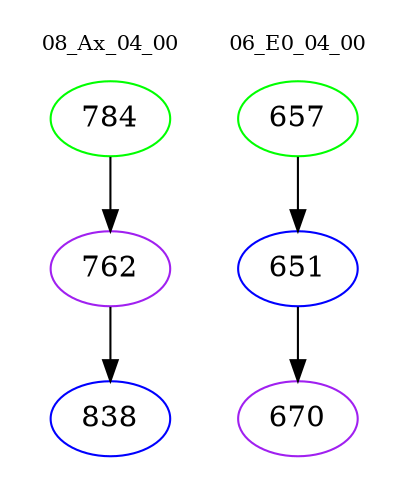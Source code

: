 digraph{
subgraph cluster_0 {
color = white
label = "08_Ax_04_00";
fontsize=10;
T0_784 [label="784", color="green"]
T0_784 -> T0_762 [color="black"]
T0_762 [label="762", color="purple"]
T0_762 -> T0_838 [color="black"]
T0_838 [label="838", color="blue"]
}
subgraph cluster_1 {
color = white
label = "06_E0_04_00";
fontsize=10;
T1_657 [label="657", color="green"]
T1_657 -> T1_651 [color="black"]
T1_651 [label="651", color="blue"]
T1_651 -> T1_670 [color="black"]
T1_670 [label="670", color="purple"]
}
}
